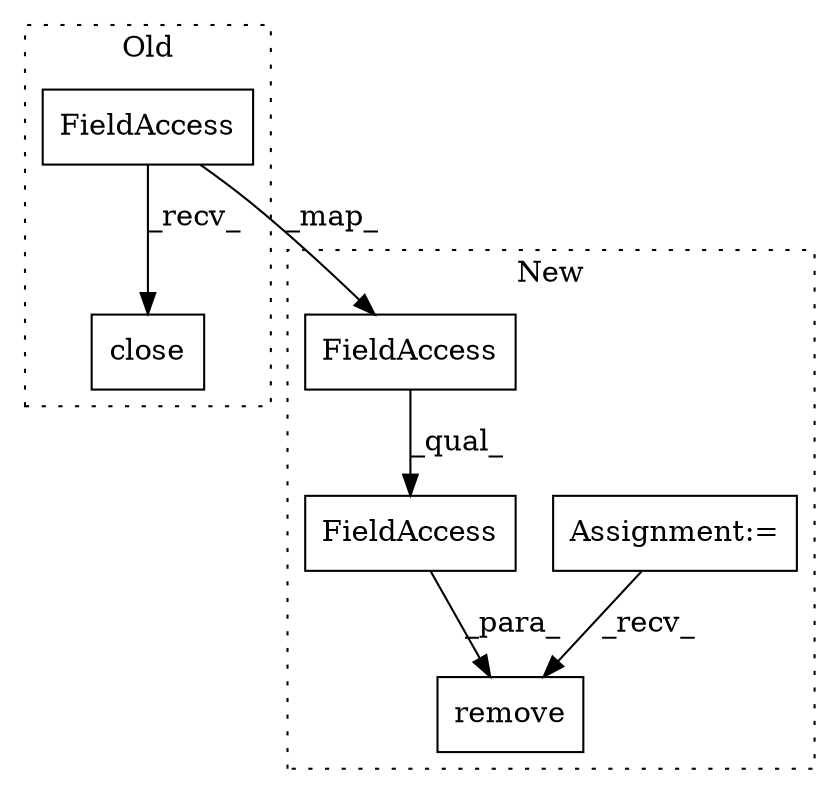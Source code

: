 digraph G {
subgraph cluster0 {
1 [label="close" a="32" s="7872" l="7" shape="box"];
5 [label="FieldAccess" a="22" s="7865" l="6" shape="box"];
label = "Old";
style="dotted";
}
subgraph cluster1 {
2 [label="remove" a="32" s="7918,7936" l="7,1" shape="box"];
3 [label="FieldAccess" a="22" s="7925" l="11" shape="box"];
4 [label="Assignment:=" a="7" s="7907" l="2" shape="box"];
6 [label="FieldAccess" a="22" s="7925" l="6" shape="box"];
label = "New";
style="dotted";
}
3 -> 2 [label="_para_"];
4 -> 2 [label="_recv_"];
5 -> 1 [label="_recv_"];
5 -> 6 [label="_map_"];
6 -> 3 [label="_qual_"];
}